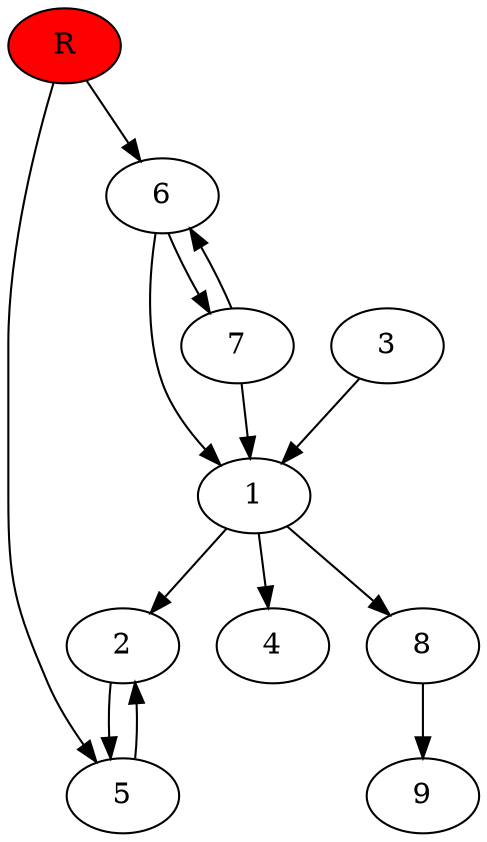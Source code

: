 digraph prb30573 {
	1
	2
	3
	4
	5
	6
	7
	8
	R [fillcolor="#ff0000" style=filled]
	1 -> 2
	1 -> 4
	1 -> 8
	2 -> 5
	3 -> 1
	5 -> 2
	6 -> 1
	6 -> 7
	7 -> 1
	7 -> 6
	8 -> 9
	R -> 5
	R -> 6
}
